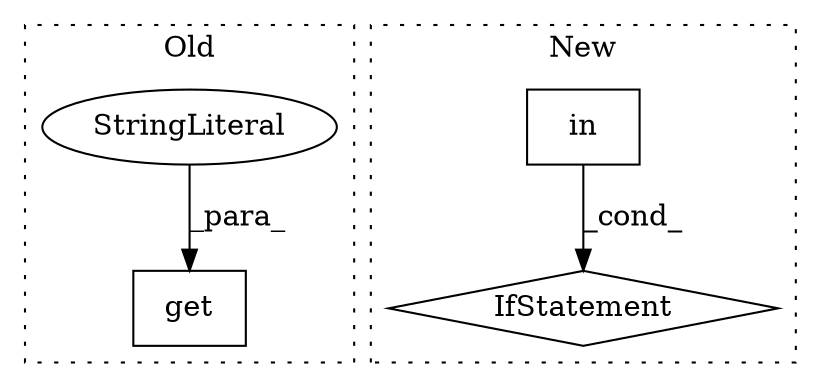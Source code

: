 digraph G {
subgraph cluster0 {
1 [label="get" a="32" s="591,607" l="4,1" shape="box"];
4 [label="StringLiteral" a="45" s="595" l="7" shape="ellipse"];
label = "Old";
style="dotted";
}
subgraph cluster1 {
2 [label="in" a="105" s="529" l="20" shape="box"];
3 [label="IfStatement" a="25" s="521,549" l="8,2" shape="diamond"];
label = "New";
style="dotted";
}
2 -> 3 [label="_cond_"];
4 -> 1 [label="_para_"];
}